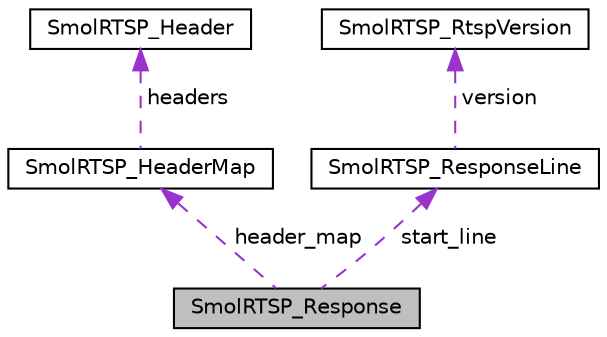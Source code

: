 digraph "SmolRTSP_Response"
{
 // LATEX_PDF_SIZE
  edge [fontname="Helvetica",fontsize="10",labelfontname="Helvetica",labelfontsize="10"];
  node [fontname="Helvetica",fontsize="10",shape=record];
  Node1 [label="SmolRTSP_Response",height=0.2,width=0.4,color="black", fillcolor="grey75", style="filled", fontcolor="black",tooltip="An RTSP response."];
  Node2 -> Node1 [dir="back",color="darkorchid3",fontsize="10",style="dashed",label=" header_map" ,fontname="Helvetica"];
  Node2 [label="SmolRTSP_HeaderMap",height=0.2,width=0.4,color="black", fillcolor="white", style="filled",URL="$structSmolRTSP__HeaderMap.html",tooltip="An RTSP header map."];
  Node3 -> Node2 [dir="back",color="darkorchid3",fontsize="10",style="dashed",label=" headers" ,fontname="Helvetica"];
  Node3 [label="SmolRTSP_Header",height=0.2,width=0.4,color="black", fillcolor="white", style="filled",URL="$structSmolRTSP__Header.html",tooltip="An RTSP header."];
  Node4 -> Node1 [dir="back",color="darkorchid3",fontsize="10",style="dashed",label=" start_line" ,fontname="Helvetica"];
  Node4 [label="SmolRTSP_ResponseLine",height=0.2,width=0.4,color="black", fillcolor="white", style="filled",URL="$structSmolRTSP__ResponseLine.html",tooltip="An RTSP response line."];
  Node5 -> Node4 [dir="back",color="darkorchid3",fontsize="10",style="dashed",label=" version" ,fontname="Helvetica"];
  Node5 [label="SmolRTSP_RtspVersion",height=0.2,width=0.4,color="black", fillcolor="white", style="filled",URL="$structSmolRTSP__RtspVersion.html",tooltip="An RTSP version."];
}

